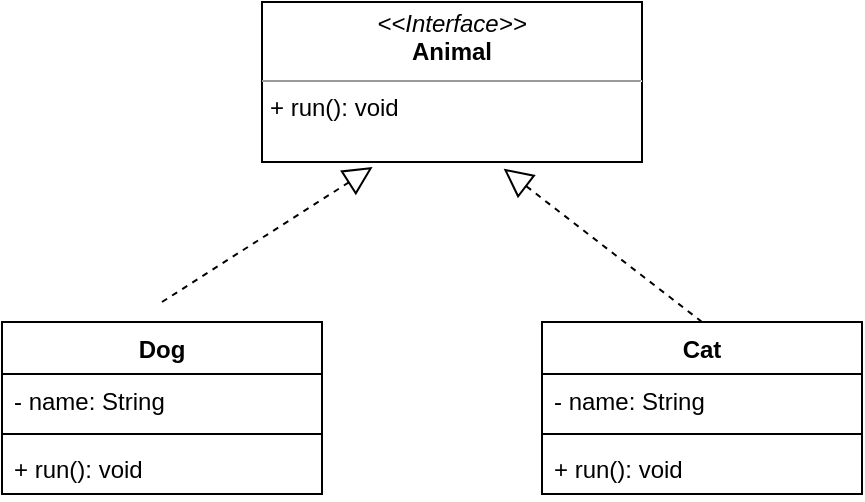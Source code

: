 <mxfile version="13.9.9" type="device" pages="2"><diagram id="wdya4McohZrquh_N6gDH" name="实现关系"><mxGraphModel dx="1024" dy="592" grid="1" gridSize="10" guides="1" tooltips="1" connect="1" arrows="1" fold="1" page="1" pageScale="1" pageWidth="827" pageHeight="1169" math="0" shadow="0"><root><mxCell id="bOtu4vauWAHxKa2D22UC-0"/><mxCell id="bOtu4vauWAHxKa2D22UC-1" parent="bOtu4vauWAHxKa2D22UC-0"/><mxCell id="YxEDKTEK9B3xyNygrl31-7" value="&lt;p style=&quot;margin: 0px ; margin-top: 4px ; text-align: center&quot;&gt;&lt;i&gt;&amp;lt;&amp;lt;Interface&amp;gt;&amp;gt;&lt;/i&gt;&lt;br&gt;&lt;b&gt;Animal&lt;/b&gt;&lt;/p&gt;&lt;hr size=&quot;1&quot;&gt;&lt;p style=&quot;margin: 0px ; margin-left: 4px&quot;&gt;+ run(): void&lt;br&gt;&lt;/p&gt;" style="verticalAlign=top;align=left;overflow=fill;fontSize=12;fontFamily=Helvetica;html=1;" vertex="1" parent="bOtu4vauWAHxKa2D22UC-1"><mxGeometry x="300" y="100" width="190" height="80" as="geometry"/></mxCell><mxCell id="YxEDKTEK9B3xyNygrl31-8" value="Dog" style="swimlane;fontStyle=1;align=center;verticalAlign=top;childLayout=stackLayout;horizontal=1;startSize=26;horizontalStack=0;resizeParent=1;resizeParentMax=0;resizeLast=0;collapsible=1;marginBottom=0;fontColor=#000000;" vertex="1" parent="bOtu4vauWAHxKa2D22UC-1"><mxGeometry x="170" y="260" width="160" height="86" as="geometry"/></mxCell><mxCell id="YxEDKTEK9B3xyNygrl31-9" value="- name: String" style="text;strokeColor=none;fillColor=none;align=left;verticalAlign=top;spacingLeft=4;spacingRight=4;overflow=hidden;rotatable=0;points=[[0,0.5],[1,0.5]];portConstraint=eastwest;" vertex="1" parent="YxEDKTEK9B3xyNygrl31-8"><mxGeometry y="26" width="160" height="26" as="geometry"/></mxCell><mxCell id="YxEDKTEK9B3xyNygrl31-10" value="" style="line;strokeWidth=1;fillColor=none;align=left;verticalAlign=middle;spacingTop=-1;spacingLeft=3;spacingRight=3;rotatable=0;labelPosition=right;points=[];portConstraint=eastwest;" vertex="1" parent="YxEDKTEK9B3xyNygrl31-8"><mxGeometry y="52" width="160" height="8" as="geometry"/></mxCell><mxCell id="YxEDKTEK9B3xyNygrl31-11" value="+ run(): void" style="text;strokeColor=none;fillColor=none;align=left;verticalAlign=top;spacingLeft=4;spacingRight=4;overflow=hidden;rotatable=0;points=[[0,0.5],[1,0.5]];portConstraint=eastwest;" vertex="1" parent="YxEDKTEK9B3xyNygrl31-8"><mxGeometry y="60" width="160" height="26" as="geometry"/></mxCell><mxCell id="YxEDKTEK9B3xyNygrl31-12" value="Cat" style="swimlane;fontStyle=1;align=center;verticalAlign=top;childLayout=stackLayout;horizontal=1;startSize=26;horizontalStack=0;resizeParent=1;resizeParentMax=0;resizeLast=0;collapsible=1;marginBottom=0;fontColor=#000000;" vertex="1" parent="bOtu4vauWAHxKa2D22UC-1"><mxGeometry x="440" y="260" width="160" height="86" as="geometry"/></mxCell><mxCell id="YxEDKTEK9B3xyNygrl31-13" value="- name: String" style="text;strokeColor=none;fillColor=none;align=left;verticalAlign=top;spacingLeft=4;spacingRight=4;overflow=hidden;rotatable=0;points=[[0,0.5],[1,0.5]];portConstraint=eastwest;" vertex="1" parent="YxEDKTEK9B3xyNygrl31-12"><mxGeometry y="26" width="160" height="26" as="geometry"/></mxCell><mxCell id="YxEDKTEK9B3xyNygrl31-14" value="" style="line;strokeWidth=1;fillColor=none;align=left;verticalAlign=middle;spacingTop=-1;spacingLeft=3;spacingRight=3;rotatable=0;labelPosition=right;points=[];portConstraint=eastwest;" vertex="1" parent="YxEDKTEK9B3xyNygrl31-12"><mxGeometry y="52" width="160" height="8" as="geometry"/></mxCell><mxCell id="YxEDKTEK9B3xyNygrl31-15" value="+ run(): void" style="text;strokeColor=none;fillColor=none;align=left;verticalAlign=top;spacingLeft=4;spacingRight=4;overflow=hidden;rotatable=0;points=[[0,0.5],[1,0.5]];portConstraint=eastwest;" vertex="1" parent="YxEDKTEK9B3xyNygrl31-12"><mxGeometry y="60" width="160" height="26" as="geometry"/></mxCell><mxCell id="YxEDKTEK9B3xyNygrl31-16" value="" style="endArrow=block;dashed=1;endFill=0;endSize=12;html=1;fontColor=#000000;entryX=0.291;entryY=1.032;entryDx=0;entryDy=0;entryPerimeter=0;" edge="1" parent="bOtu4vauWAHxKa2D22UC-1" target="YxEDKTEK9B3xyNygrl31-7"><mxGeometry width="160" relative="1" as="geometry"><mxPoint x="250" y="250" as="sourcePoint"/><mxPoint x="260" y="220" as="targetPoint"/></mxGeometry></mxCell><mxCell id="YxEDKTEK9B3xyNygrl31-17" value="" style="endArrow=block;dashed=1;endFill=0;endSize=12;html=1;fontColor=#000000;entryX=0.636;entryY=1.042;entryDx=0;entryDy=0;entryPerimeter=0;exitX=0.5;exitY=0;exitDx=0;exitDy=0;" edge="1" parent="bOtu4vauWAHxKa2D22UC-1" source="YxEDKTEK9B3xyNygrl31-12" target="YxEDKTEK9B3xyNygrl31-7"><mxGeometry width="160" relative="1" as="geometry"><mxPoint x="340" y="440" as="sourcePoint"/><mxPoint x="500" y="440" as="targetPoint"/></mxGeometry></mxCell></root></mxGraphModel></diagram><diagram id="hGriteJeulGmT2kLP7UR" name="组合关系"><mxGraphModel dx="1024" dy="592" grid="1" gridSize="10" guides="1" tooltips="1" connect="1" arrows="1" fold="1" page="1" pageScale="1" pageWidth="827" pageHeight="1169" math="0" shadow="0"><root><mxCell id="0"/><mxCell id="1" parent="0"/><mxCell id="zLv8HysjLgxfdXdy88lC-1" value="Classname" style="swimlane;fontStyle=1;align=center;verticalAlign=top;childLayout=stackLayout;horizontal=1;startSize=26;horizontalStack=0;resizeParent=1;resizeParentMax=0;resizeLast=0;collapsible=1;marginBottom=0;" vertex="1" parent="1"><mxGeometry x="490" y="213" width="160" height="104" as="geometry"/></mxCell><mxCell id="zLv8HysjLgxfdXdy88lC-2" value="+ header: Header" style="text;strokeColor=none;fillColor=none;align=left;verticalAlign=top;spacingLeft=4;spacingRight=4;overflow=hidden;rotatable=0;points=[[0,0.5],[1,0.5]];portConstraint=eastwest;" vertex="1" parent="zLv8HysjLgxfdXdy88lC-1"><mxGeometry y="26" width="160" height="26" as="geometry"/></mxCell><mxCell id="zLv8HysjLgxfdXdy88lC-8" value="+ content: Content" style="text;strokeColor=none;fillColor=none;align=left;verticalAlign=top;spacingLeft=4;spacingRight=4;overflow=hidden;rotatable=0;points=[[0,0.5],[1,0.5]];portConstraint=eastwest;" vertex="1" parent="zLv8HysjLgxfdXdy88lC-1"><mxGeometry y="52" width="160" height="26" as="geometry"/></mxCell><mxCell id="zLv8HysjLgxfdXdy88lC-9" value="+ footer: Footer" style="text;strokeColor=none;fillColor=none;align=left;verticalAlign=top;spacingLeft=4;spacingRight=4;overflow=hidden;rotatable=0;points=[[0,0.5],[1,0.5]];portConstraint=eastwest;" vertex="1" parent="zLv8HysjLgxfdXdy88lC-1"><mxGeometry y="78" width="160" height="26" as="geometry"/></mxCell><mxCell id="zLv8HysjLgxfdXdy88lC-5" value="Header" style="html=1;" vertex="1" parent="1"><mxGeometry x="200" y="150" width="110" height="50" as="geometry"/></mxCell><mxCell id="zLv8HysjLgxfdXdy88lC-6" value="Content" style="html=1;" vertex="1" parent="1"><mxGeometry x="200" y="240" width="110" height="50" as="geometry"/></mxCell><mxCell id="zLv8HysjLgxfdXdy88lC-7" value="Footer" style="html=1;" vertex="1" parent="1"><mxGeometry x="200" y="330" width="110" height="50" as="geometry"/></mxCell><mxCell id="zLv8HysjLgxfdXdy88lC-10" value="" style="endArrow=diamondThin;endFill=1;endSize=24;html=1;entryX=0;entryY=0.5;entryDx=0;entryDy=0;" edge="1" parent="1" target="zLv8HysjLgxfdXdy88lC-9"><mxGeometry width="160" relative="1" as="geometry"><mxPoint x="310" y="350" as="sourcePoint"/><mxPoint x="470" y="350" as="targetPoint"/></mxGeometry></mxCell><mxCell id="zLv8HysjLgxfdXdy88lC-11" value="" style="endArrow=diamondThin;endFill=1;endSize=24;html=1;exitX=1;exitY=0.5;exitDx=0;exitDy=0;" edge="1" parent="1" source="zLv8HysjLgxfdXdy88lC-6"><mxGeometry width="160" relative="1" as="geometry"><mxPoint x="320" y="270" as="sourcePoint"/><mxPoint x="490" y="280" as="targetPoint"/></mxGeometry></mxCell><mxCell id="zLv8HysjLgxfdXdy88lC-19" value="" style="endArrow=diamondThin;endFill=1;endSize=24;html=1;entryX=0;entryY=0.5;entryDx=0;entryDy=0;" edge="1" parent="1" target="zLv8HysjLgxfdXdy88lC-2"><mxGeometry width="160" relative="1" as="geometry"><mxPoint x="310" y="180" as="sourcePoint"/><mxPoint x="470" y="180" as="targetPoint"/></mxGeometry></mxCell></root></mxGraphModel></diagram></mxfile>